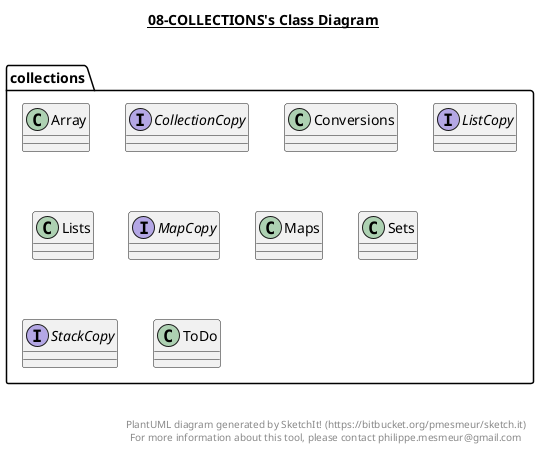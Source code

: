 @startuml

title __08-COLLECTIONS's Class Diagram__\n

  namespace collections {
    class collections.Array {
    }
  }
  

  namespace collections {
    interface collections.CollectionCopy {
    }
  }
  

  namespace collections {
    class collections.Conversions {
    }
  }
  

  namespace collections {
    interface collections.ListCopy {
    }
  }
  

  namespace collections {
    class collections.Lists {
    }
  }
  

  namespace collections {
    interface collections.MapCopy {
    }
  }
  

  namespace collections {
    class collections.Maps {
    }
  }
  

  namespace collections {
    class collections.Sets {
    }
  }
  

  namespace collections {
    interface collections.StackCopy {
    }
  }
  

  namespace collections {
    class collections.ToDo {
    }
  }
  



right footer


PlantUML diagram generated by SketchIt! (https://bitbucket.org/pmesmeur/sketch.it)
For more information about this tool, please contact philippe.mesmeur@gmail.com
endfooter

@enduml
